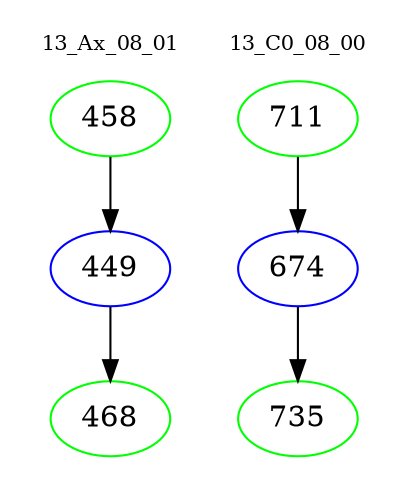 digraph{
subgraph cluster_0 {
color = white
label = "13_Ax_08_01";
fontsize=10;
T0_458 [label="458", color="green"]
T0_458 -> T0_449 [color="black"]
T0_449 [label="449", color="blue"]
T0_449 -> T0_468 [color="black"]
T0_468 [label="468", color="green"]
}
subgraph cluster_1 {
color = white
label = "13_C0_08_00";
fontsize=10;
T1_711 [label="711", color="green"]
T1_711 -> T1_674 [color="black"]
T1_674 [label="674", color="blue"]
T1_674 -> T1_735 [color="black"]
T1_735 [label="735", color="green"]
}
}
